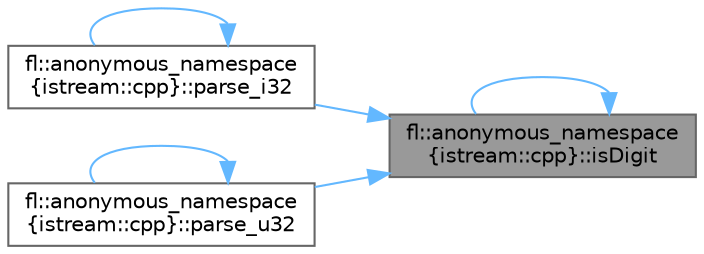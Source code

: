 digraph "fl::anonymous_namespace{istream::cpp}::isDigit"
{
 // INTERACTIVE_SVG=YES
 // LATEX_PDF_SIZE
  bgcolor="transparent";
  edge [fontname=Helvetica,fontsize=10,labelfontname=Helvetica,labelfontsize=10];
  node [fontname=Helvetica,fontsize=10,shape=box,height=0.2,width=0.4];
  rankdir="RL";
  Node1 [id="Node000001",label="fl::anonymous_namespace\l\{istream::cpp\}::isDigit",height=0.2,width=0.4,color="gray40", fillcolor="grey60", style="filled", fontcolor="black",tooltip=" "];
  Node1 -> Node1 [id="edge1_Node000001_Node000001",dir="back",color="steelblue1",style="solid",tooltip=" "];
  Node1 -> Node2 [id="edge2_Node000001_Node000002",dir="back",color="steelblue1",style="solid",tooltip=" "];
  Node2 [id="Node000002",label="fl::anonymous_namespace\l\{istream::cpp\}::parse_i32",height=0.2,width=0.4,color="grey40", fillcolor="white", style="filled",URL="$d5/d2d/namespacefl_1_1anonymous__namespace_02istream_8cpp_03_abd00564260facd1566a2bb061190fefc.html#abd00564260facd1566a2bb061190fefc",tooltip=" "];
  Node2 -> Node2 [id="edge3_Node000002_Node000002",dir="back",color="steelblue1",style="solid",tooltip=" "];
  Node1 -> Node3 [id="edge4_Node000001_Node000003",dir="back",color="steelblue1",style="solid",tooltip=" "];
  Node3 [id="Node000003",label="fl::anonymous_namespace\l\{istream::cpp\}::parse_u32",height=0.2,width=0.4,color="grey40", fillcolor="white", style="filled",URL="$d5/d2d/namespacefl_1_1anonymous__namespace_02istream_8cpp_03_a975dc08c6dc71329d8d8845aa26dcfd5.html#a975dc08c6dc71329d8d8845aa26dcfd5",tooltip=" "];
  Node3 -> Node3 [id="edge5_Node000003_Node000003",dir="back",color="steelblue1",style="solid",tooltip=" "];
}
